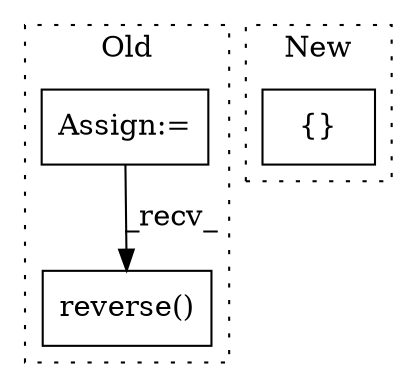 digraph G {
subgraph cluster0 {
1 [label="reverse()" a="75" s="1962" l="16" shape="box"];
3 [label="Assign:=" a="68" s="1794" l="3" shape="box"];
label = "Old";
style="dotted";
}
subgraph cluster1 {
2 [label="{}" a="59" s="1855,1855" l="2,1" shape="box"];
label = "New";
style="dotted";
}
3 -> 1 [label="_recv_"];
}